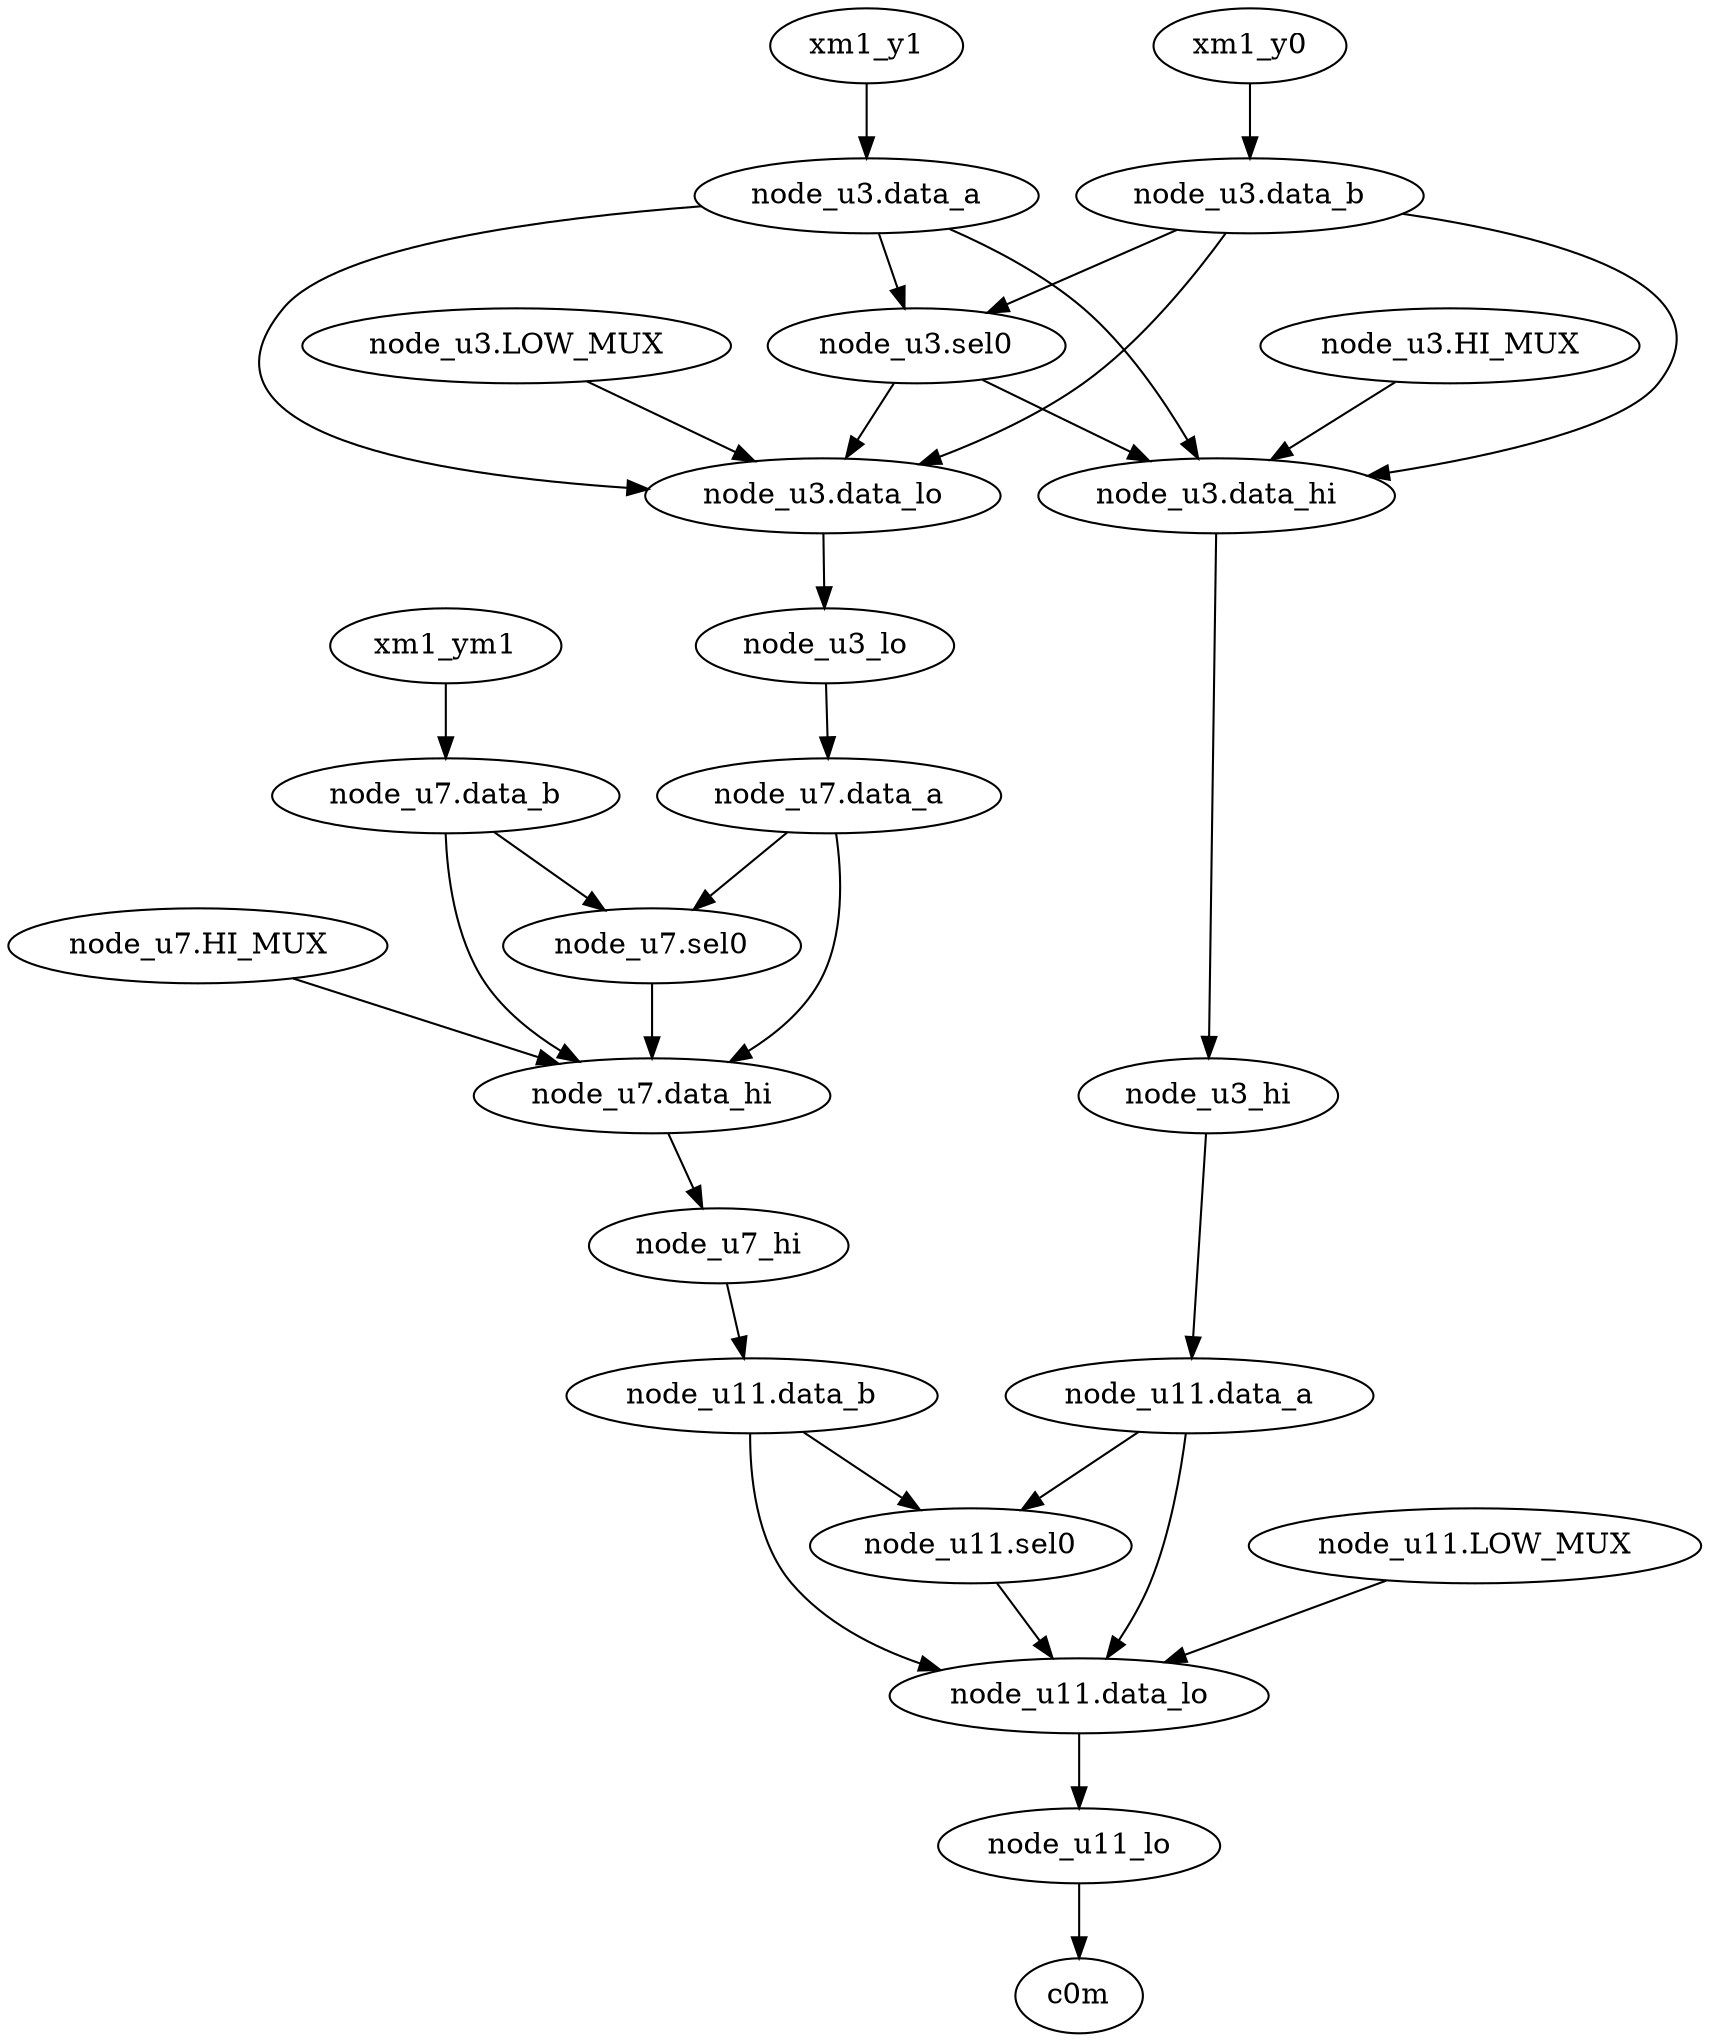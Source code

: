 strict digraph "" {
	"node_u7.data_a"	 [complexity=8,
		importance=1.34376924216,
		rank=0.16797115527];
	"node_u7.sel0"	 [complexity=6,
		importance=0.667528393851,
		rank=0.111254732309];
	"node_u7.data_a" -> "node_u7.sel0";
	"node_u7.data_hi"	 [complexity=5,
		importance=0.2198617642,
		rank=0.04397235284];
	"node_u7.data_a" -> "node_u7.data_hi";
	"node_u7.data_b"	 [complexity=8,
		importance=1.34134617796,
		rank=0.167668272245];
	"node_u7.data_b" -> "node_u7.sel0";
	"node_u7.data_b" -> "node_u7.data_hi";
	"node_u7.sel0" -> "node_u7.data_hi";
	"node_u7.HI_MUX"	 [complexity=7,
		importance=0.443916276748,
		rank=0.063416610964];
	"node_u7.HI_MUX" -> "node_u7.data_hi";
	"node_u3.sel0"	 [complexity=6,
		importance=0.664538217018,
		rank=0.110756369503];
	"node_u3.data_hi"	 [complexity=5,
		importance=0.21906690671,
		rank=0.043813381342];
	"node_u3.sel0" -> "node_u3.data_hi";
	"node_u3.data_lo"	 [complexity=8,
		importance=1.36250548163,
		rank=0.170313185204];
	"node_u3.sel0" -> "node_u3.data_lo";
	c0m	 [complexity=0,
		importance=0.00894468120601,
		rank=0.0];
	node_u7_hi	 [complexity=5,
		importance=0.209711530079,
		rank=0.0419423060158];
	"node_u11.data_b"	 [complexity=5,
		importance=0.200444426643,
		rank=0.0400888853285];
	node_u7_hi -> "node_u11.data_b";
	xm1_y0	 [complexity=8,
		importance=1.33955857264,
		rank=0.16744482158];
	"node_u3.data_b"	 [complexity=8,
		importance=1.33536582429,
		rank=0.166920728037];
	xm1_y0 -> "node_u3.data_b";
	xm1_y1	 [complexity=8,
		importance=1.33955857264,
		rank=0.16744482158];
	"node_u3.data_a"	 [complexity=8,
		importance=1.33536582429,
		rank=0.166920728037];
	xm1_y1 -> "node_u3.data_a";
	xm1_ym1	 [complexity=8,
		importance=1.34553892631,
		rank=0.168192365789];
	xm1_ym1 -> "node_u7.data_b";
	node_u11_lo	 [complexity=2,
		importance=0.0184502598506,
		rank=0.00922512992529];
	node_u11_lo -> c0m;
	node_u3_hi	 [complexity=5,
		importance=0.209370904836,
		rank=0.0418741809673];
	"node_u3.data_hi" -> node_u3_hi;
	node_u3_lo	 [complexity=8,
		importance=1.35280947976,
		rank=0.169101184969];
	node_u3_lo -> "node_u7.data_a";
	"node_u11.sel0"	 [complexity=3,
		importance=0.0958091063917,
		rank=0.0319363687972];
	"node_u11.data_b" -> "node_u11.sel0";
	"node_u11.data_lo"	 [complexity=2,
		importance=0.0290771011215,
		rank=0.0145385505608];
	"node_u11.data_b" -> "node_u11.data_lo";
	"node_u11.data_a"	 [complexity=5,
		importance=0.200330667242,
		rank=0.0400661334483];
	"node_u11.data_a" -> "node_u11.sel0";
	"node_u11.data_a" -> "node_u11.data_lo";
	"node_u11.sel0" -> "node_u11.data_lo";
	"node_u3.data_lo" -> node_u3_lo;
	"node_u11.data_lo" -> node_u11_lo;
	"node_u11.LOW_MUX"	 [complexity=4,
		importance=0.0623469505909,
		rank=0.0155867376477];
	"node_u11.LOW_MUX" -> "node_u11.data_lo";
	"node_u3.data_a" -> "node_u3.sel0";
	"node_u3.data_a" -> "node_u3.data_hi";
	"node_u3.data_a" -> "node_u3.data_lo";
	"node_u3.data_b" -> "node_u3.sel0";
	"node_u3.data_b" -> "node_u3.data_hi";
	"node_u3.data_b" -> "node_u3.data_lo";
	node_u3_hi -> "node_u11.data_a";
	"node_u3.HI_MUX"	 [complexity=7,
		importance=0.442326561768,
		rank=0.063189508824];
	"node_u3.HI_MUX" -> "node_u3.data_hi";
	"node_u7.data_hi" -> node_u7_hi;
	"node_u3.LOW_MUX"	 [complexity=10,
		importance=2.72920371161,
		rank=0.272920371161];
	"node_u3.LOW_MUX" -> "node_u3.data_lo";
}

